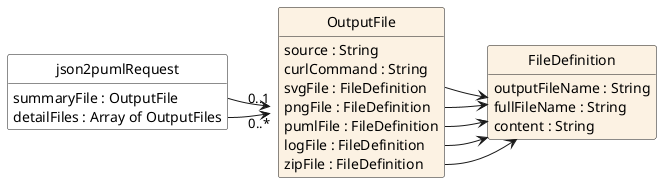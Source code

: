 @startuml
hide circle
hide methods
hide stereotype
show <<Enumeration>> stereotype
skinparam class {
   BackgroundColor<<Enumeration>> #E6F5F7
   BackgroundColor<<Ref>> #FFFFE0
   BackgroundColor<<Pivot>> #FFFFFFF
   BackgroundColor #FCF2E3
}

class FileDefinition{
   outputFileName : String
   fullFileName : String
   content : String
}

class OutputFile {
   source : String
   curlCommand : String
   svgFile : FileDefinition
   pngFile : FileDefinition
   pumlFile : FileDefinition
   logFile : FileDefinition
   zipFile : FileDefinition
}

class json2pumlRequest <<pivot>> {
   summaryFile : OutputFile
   detailFiles : Array of OutputFiles
}


json2pumlRequest::summaryFile -right-> "0..1" OutputFile
json2pumlRequest::detailFiles --> "0..*" OutputFile
OutputFile::svgFile -right-> FileDefinition
OutputFile::pngFile -right-> FileDefinition
OutputFile::pumlFile -right-> FileDefinition
OutputFile::logFile -right-> FileDefinition
OutputFile::zipFile -right-> FileDefinition


@enduml
